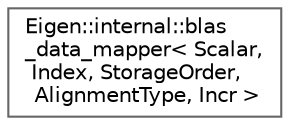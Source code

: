 digraph "Graphical Class Hierarchy"
{
 // LATEX_PDF_SIZE
  bgcolor="transparent";
  edge [fontname=Helvetica,fontsize=10,labelfontname=Helvetica,labelfontsize=10];
  node [fontname=Helvetica,fontsize=10,shape=box,height=0.2,width=0.4];
  rankdir="LR";
  Node0 [id="Node000000",label="Eigen::internal::blas\l_data_mapper\< Scalar,\l Index, StorageOrder,\l AlignmentType, Incr \>",height=0.2,width=0.4,color="grey40", fillcolor="white", style="filled",URL="$classEigen_1_1internal_1_1blas__data__mapper.html",tooltip=" "];
}
